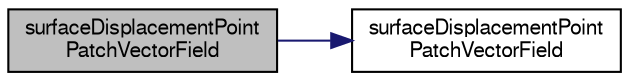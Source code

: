 digraph "surfaceDisplacementPointPatchVectorField"
{
  bgcolor="transparent";
  edge [fontname="FreeSans",fontsize="10",labelfontname="FreeSans",labelfontsize="10"];
  node [fontname="FreeSans",fontsize="10",shape=record];
  rankdir="LR";
  Node61 [label="surfaceDisplacementPoint\lPatchVectorField",height=0.2,width=0.4,color="black", fillcolor="grey75", style="filled", fontcolor="black"];
  Node61 -> Node62 [color="midnightblue",fontsize="10",style="solid",fontname="FreeSans"];
  Node62 [label="surfaceDisplacementPoint\lPatchVectorField",height=0.2,width=0.4,color="black",URL="$a23410.html#a7ffef9ec440cc008ad5b5d27ee4c537c",tooltip="Construct from patch and internal field. "];
}
